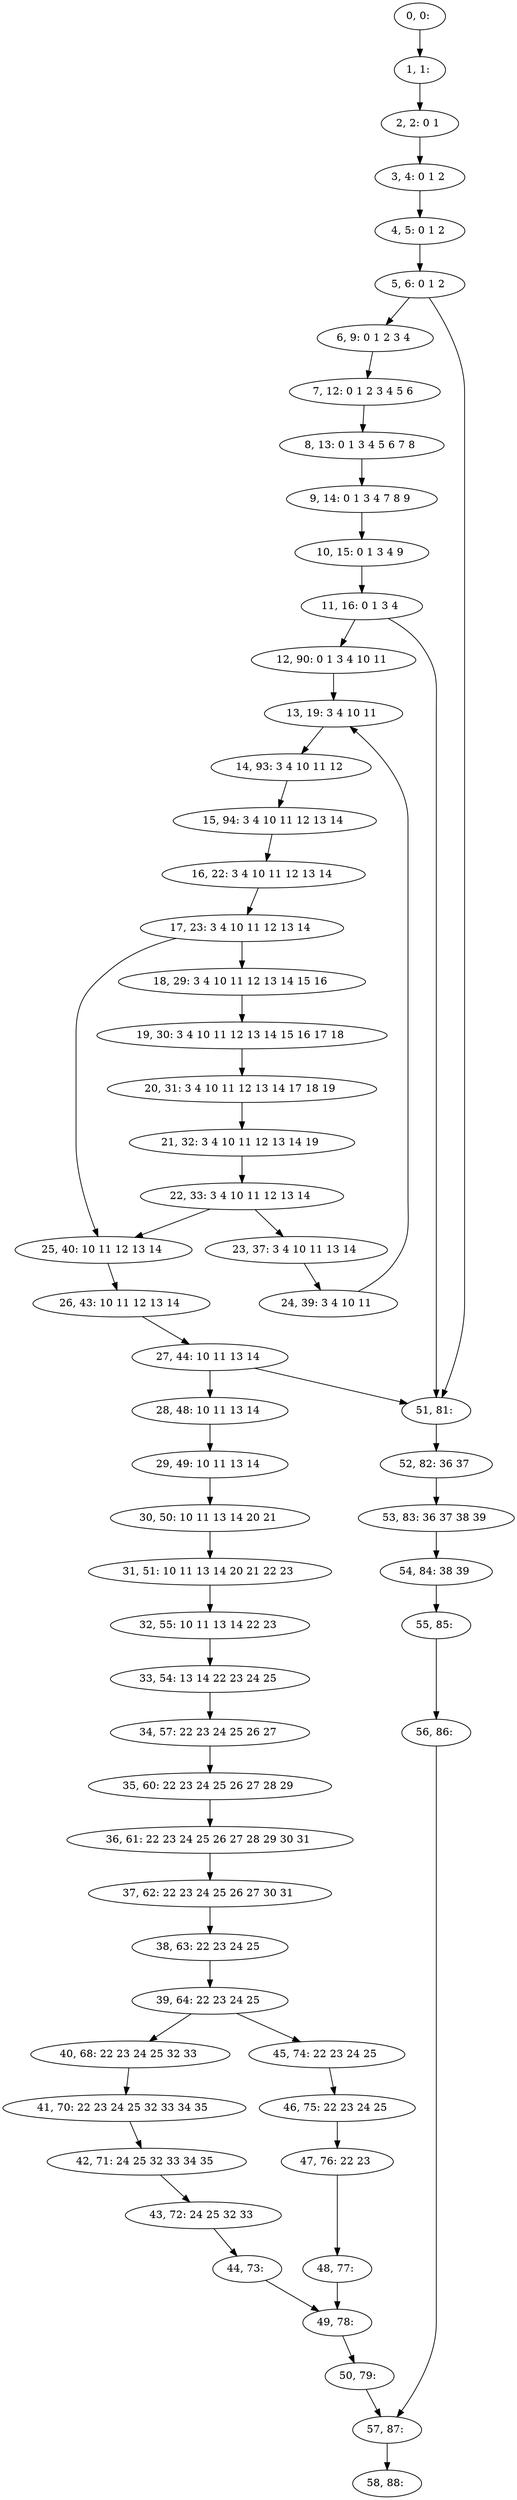 digraph G {
0[label="0, 0: "];
1[label="1, 1: "];
2[label="2, 2: 0 1 "];
3[label="3, 4: 0 1 2 "];
4[label="4, 5: 0 1 2 "];
5[label="5, 6: 0 1 2 "];
6[label="6, 9: 0 1 2 3 4 "];
7[label="7, 12: 0 1 2 3 4 5 6 "];
8[label="8, 13: 0 1 3 4 5 6 7 8 "];
9[label="9, 14: 0 1 3 4 7 8 9 "];
10[label="10, 15: 0 1 3 4 9 "];
11[label="11, 16: 0 1 3 4 "];
12[label="12, 90: 0 1 3 4 10 11 "];
13[label="13, 19: 3 4 10 11 "];
14[label="14, 93: 3 4 10 11 12 "];
15[label="15, 94: 3 4 10 11 12 13 14 "];
16[label="16, 22: 3 4 10 11 12 13 14 "];
17[label="17, 23: 3 4 10 11 12 13 14 "];
18[label="18, 29: 3 4 10 11 12 13 14 15 16 "];
19[label="19, 30: 3 4 10 11 12 13 14 15 16 17 18 "];
20[label="20, 31: 3 4 10 11 12 13 14 17 18 19 "];
21[label="21, 32: 3 4 10 11 12 13 14 19 "];
22[label="22, 33: 3 4 10 11 12 13 14 "];
23[label="23, 37: 3 4 10 11 13 14 "];
24[label="24, 39: 3 4 10 11 "];
25[label="25, 40: 10 11 12 13 14 "];
26[label="26, 43: 10 11 12 13 14 "];
27[label="27, 44: 10 11 13 14 "];
28[label="28, 48: 10 11 13 14 "];
29[label="29, 49: 10 11 13 14 "];
30[label="30, 50: 10 11 13 14 20 21 "];
31[label="31, 51: 10 11 13 14 20 21 22 23 "];
32[label="32, 55: 10 11 13 14 22 23 "];
33[label="33, 54: 13 14 22 23 24 25 "];
34[label="34, 57: 22 23 24 25 26 27 "];
35[label="35, 60: 22 23 24 25 26 27 28 29 "];
36[label="36, 61: 22 23 24 25 26 27 28 29 30 31 "];
37[label="37, 62: 22 23 24 25 26 27 30 31 "];
38[label="38, 63: 22 23 24 25 "];
39[label="39, 64: 22 23 24 25 "];
40[label="40, 68: 22 23 24 25 32 33 "];
41[label="41, 70: 22 23 24 25 32 33 34 35 "];
42[label="42, 71: 24 25 32 33 34 35 "];
43[label="43, 72: 24 25 32 33 "];
44[label="44, 73: "];
45[label="45, 74: 22 23 24 25 "];
46[label="46, 75: 22 23 24 25 "];
47[label="47, 76: 22 23 "];
48[label="48, 77: "];
49[label="49, 78: "];
50[label="50, 79: "];
51[label="51, 81: "];
52[label="52, 82: 36 37 "];
53[label="53, 83: 36 37 38 39 "];
54[label="54, 84: 38 39 "];
55[label="55, 85: "];
56[label="56, 86: "];
57[label="57, 87: "];
58[label="58, 88: "];
0->1 ;
1->2 ;
2->3 ;
3->4 ;
4->5 ;
5->6 ;
5->51 ;
6->7 ;
7->8 ;
8->9 ;
9->10 ;
10->11 ;
11->12 ;
11->51 ;
12->13 ;
13->14 ;
14->15 ;
15->16 ;
16->17 ;
17->18 ;
17->25 ;
18->19 ;
19->20 ;
20->21 ;
21->22 ;
22->23 ;
22->25 ;
23->24 ;
24->13 ;
25->26 ;
26->27 ;
27->28 ;
27->51 ;
28->29 ;
29->30 ;
30->31 ;
31->32 ;
32->33 ;
33->34 ;
34->35 ;
35->36 ;
36->37 ;
37->38 ;
38->39 ;
39->40 ;
39->45 ;
40->41 ;
41->42 ;
42->43 ;
43->44 ;
44->49 ;
45->46 ;
46->47 ;
47->48 ;
48->49 ;
49->50 ;
50->57 ;
51->52 ;
52->53 ;
53->54 ;
54->55 ;
55->56 ;
56->57 ;
57->58 ;
}
